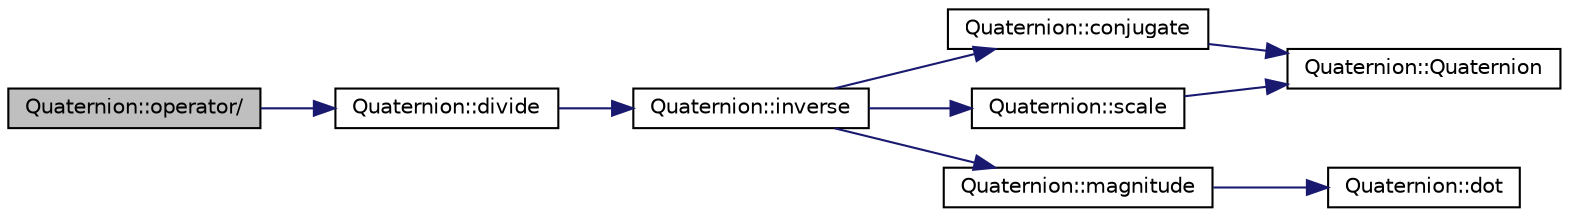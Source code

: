 digraph "Quaternion::operator/"
{
 // INTERACTIVE_SVG=YES
  edge [fontname="Helvetica",fontsize="10",labelfontname="Helvetica",labelfontsize="10"];
  node [fontname="Helvetica",fontsize="10",shape=record];
  rankdir="LR";
  Node1 [label="Quaternion::operator/",height=0.2,width=0.4,color="black", fillcolor="grey75", style="filled" fontcolor="black"];
  Node1 -> Node2 [color="midnightblue",fontsize="10",style="solid",fontname="Helvetica"];
  Node2 [label="Quaternion::divide",height=0.2,width=0.4,color="black", fillcolor="white", style="filled",URL="$class_quaternion.html#a958be9504c7e111445f73521f764b806",tooltip="Divides B from A quaternion. "];
  Node2 -> Node3 [color="midnightblue",fontsize="10",style="solid",fontname="Helvetica"];
  Node3 [label="Quaternion::inverse",height=0.2,width=0.4,color="black", fillcolor="white", style="filled",URL="$class_quaternion.html#a5928af21cd48bf0a788cdaca8ccc8615",tooltip="Inverse this quaternion. "];
  Node3 -> Node4 [color="midnightblue",fontsize="10",style="solid",fontname="Helvetica"];
  Node4 [label="Quaternion::conjugate",height=0.2,width=0.4,color="black", fillcolor="white", style="filled",URL="$class_quaternion.html#ab674ea67691cea70557aa3a7b5f6950f",tooltip="Conjugate this quaternion. "];
  Node4 -> Node5 [color="midnightblue",fontsize="10",style="solid",fontname="Helvetica"];
  Node5 [label="Quaternion::Quaternion",height=0.2,width=0.4,color="black", fillcolor="white", style="filled",URL="$class_quaternion.html#abcc01358aada56ea5f0db4da18aaf77d",tooltip="Constructs an object of Quaternion. "];
  Node3 -> Node6 [color="midnightblue",fontsize="10",style="solid",fontname="Helvetica"];
  Node6 [label="Quaternion::scale",height=0.2,width=0.4,color="black", fillcolor="white", style="filled",URL="$class_quaternion.html#a56c5e50d7c141c8976371355c68c8f18",tooltip="Scale this quaternion. "];
  Node6 -> Node5 [color="midnightblue",fontsize="10",style="solid",fontname="Helvetica"];
  Node3 -> Node7 [color="midnightblue",fontsize="10",style="solid",fontname="Helvetica"];
  Node7 [label="Quaternion::magnitude",height=0.2,width=0.4,color="black", fillcolor="white", style="filled",URL="$class_quaternion.html#a756b31582c047a37f6ee5f180f683a4d",tooltip="Magnitude of this quaternion. "];
  Node7 -> Node8 [color="midnightblue",fontsize="10",style="solid",fontname="Helvetica"];
  Node8 [label="Quaternion::dot",height=0.2,width=0.4,color="black", fillcolor="white", style="filled",URL="$class_quaternion.html#a0e021e72e048ca03950bac02040a2aad",tooltip="Dot Product of quaternions. "];
}
